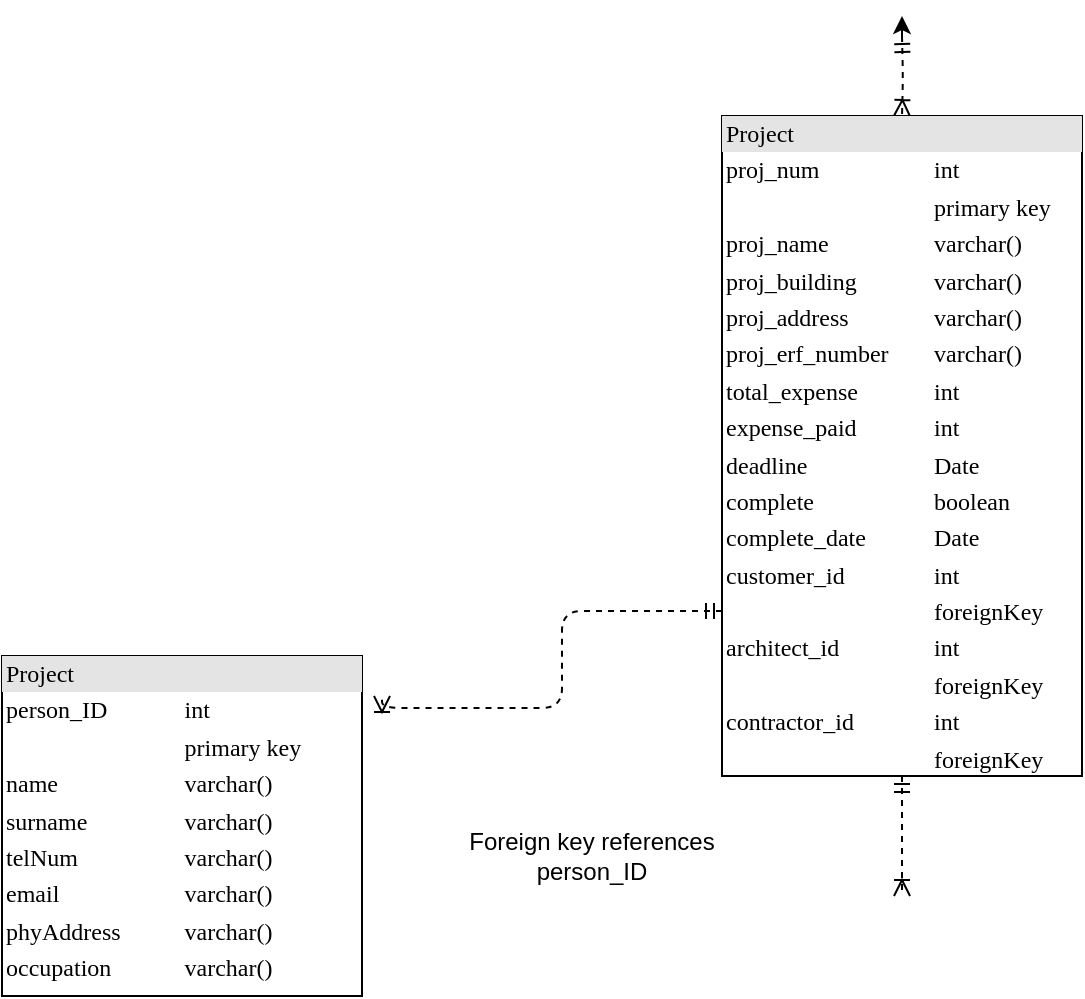 <mxfile version="23.1.2" type="device">
  <diagram name="Page-1" id="2ca16b54-16f6-2749-3443-fa8db7711227">
    <mxGraphModel dx="1290" dy="530" grid="1" gridSize="10" guides="1" tooltips="1" connect="1" arrows="1" fold="1" page="1" pageScale="1" pageWidth="1100" pageHeight="850" background="none" math="0" shadow="0">
      <root>
        <mxCell id="0" />
        <mxCell id="1" parent="0" />
        <mxCell id="2ed32ef02a7f4228-18" style="edgeStyle=orthogonalEdgeStyle;html=1;entryX=0.5;entryY=0;dashed=1;labelBackgroundColor=none;startArrow=ERmandOne;endArrow=ERoneToMany;fontFamily=Verdana;fontSize=12;align=left;" parent="1" target="2ed32ef02a7f4228-8" edge="1">
          <mxGeometry relative="1" as="geometry">
            <mxPoint x="550" y="250" as="sourcePoint" />
          </mxGeometry>
        </mxCell>
        <mxCell id="lQzPSuDx_fxkwPU9Tscb-1" style="edgeStyle=orthogonalEdgeStyle;rounded=0;orthogonalLoop=1;jettySize=auto;html=1;exitX=0.5;exitY=1;exitDx=0;exitDy=0;" edge="1" parent="1">
          <mxGeometry relative="1" as="geometry">
            <mxPoint x="550" y="240" as="targetPoint" />
            <mxPoint x="550" y="250" as="sourcePoint" />
          </mxGeometry>
        </mxCell>
        <mxCell id="2ed32ef02a7f4228-22" style="edgeStyle=orthogonalEdgeStyle;html=1;exitX=0;exitY=0.75;dashed=1;labelBackgroundColor=none;startArrow=ERmandOne;endArrow=ERoneToMany;fontFamily=Verdana;fontSize=12;align=left;" parent="1" source="2ed32ef02a7f4228-8" edge="1">
          <mxGeometry relative="1" as="geometry">
            <mxPoint x="290" y="580" as="targetPoint" />
            <Array as="points">
              <mxPoint x="380" y="538" />
              <mxPoint x="380" y="586" />
            </Array>
          </mxGeometry>
        </mxCell>
        <mxCell id="2ed32ef02a7f4228-17" style="edgeStyle=orthogonalEdgeStyle;html=1;entryX=0.5;entryY=0;labelBackgroundColor=none;startArrow=ERmandOne;endArrow=ERoneToMany;fontFamily=Verdana;fontSize=12;align=left;dashed=1;" parent="1" source="2ed32ef02a7f4228-8" edge="1">
          <mxGeometry relative="1" as="geometry">
            <mxPoint x="550" y="680" as="targetPoint" />
          </mxGeometry>
        </mxCell>
        <mxCell id="2ed32ef02a7f4228-8" value="&lt;div style=&quot;box-sizing: border-box ; width: 100% ; background: #e4e4e4 ; padding: 2px&quot;&gt;Project&lt;/div&gt;&lt;table style=&quot;width: 100% ; font-size: 1em&quot; cellpadding=&quot;2&quot; cellspacing=&quot;0&quot;&gt;&lt;tbody&gt;&lt;tr&gt;&lt;td&gt;proj_num&lt;/td&gt;&lt;td&gt;int&lt;/td&gt;&lt;/tr&gt;&lt;tr&gt;&lt;td&gt;&lt;br&gt;&lt;/td&gt;&lt;td&gt;primary key&lt;/td&gt;&lt;/tr&gt;&lt;tr&gt;&lt;td&gt;proj_name&lt;/td&gt;&lt;td&gt;varchar()&lt;/td&gt;&lt;/tr&gt;&lt;tr&gt;&lt;td&gt;proj_building&lt;/td&gt;&lt;td&gt;varchar()&lt;/td&gt;&lt;/tr&gt;&lt;tr&gt;&lt;td&gt;proj_address&lt;/td&gt;&lt;td&gt;varchar()&lt;/td&gt;&lt;/tr&gt;&lt;tr&gt;&lt;td&gt;proj_erf_number&lt;/td&gt;&lt;td&gt;varchar()&lt;/td&gt;&lt;/tr&gt;&lt;tr&gt;&lt;td&gt;total_expense&lt;/td&gt;&lt;td&gt;int&lt;/td&gt;&lt;/tr&gt;&lt;tr&gt;&lt;td&gt;expense_paid&lt;/td&gt;&lt;td&gt;int&lt;/td&gt;&lt;/tr&gt;&lt;tr&gt;&lt;td&gt;deadline&lt;/td&gt;&lt;td&gt;Date&lt;/td&gt;&lt;/tr&gt;&lt;tr&gt;&lt;td&gt;complete&lt;/td&gt;&lt;td&gt;boolean&lt;/td&gt;&lt;/tr&gt;&lt;tr&gt;&lt;td&gt;complete_date&lt;/td&gt;&lt;td&gt;Date&lt;/td&gt;&lt;/tr&gt;&lt;tr&gt;&lt;td&gt;customer_id&lt;/td&gt;&lt;td&gt;int&lt;/td&gt;&lt;/tr&gt;&lt;tr&gt;&lt;td&gt;&lt;br&gt;&lt;/td&gt;&lt;td&gt;foreignKey&lt;br&gt;&lt;/td&gt;&lt;/tr&gt;&lt;tr&gt;&lt;td&gt;architect_id&lt;/td&gt;&lt;td&gt;int&lt;/td&gt;&lt;/tr&gt;&lt;tr&gt;&lt;td&gt;&lt;br&gt;&lt;/td&gt;&lt;td&gt;foreignKey&lt;br&gt;&lt;/td&gt;&lt;/tr&gt;&lt;tr&gt;&lt;td&gt;contractor_id&lt;/td&gt;&lt;td&gt;int&lt;/td&gt;&lt;/tr&gt;&lt;tr&gt;&lt;td&gt;&lt;br&gt;&lt;/td&gt;&lt;td&gt;foreignKey&lt;br&gt;&lt;/td&gt;&lt;/tr&gt;&lt;/tbody&gt;&lt;/table&gt;" style="verticalAlign=top;align=left;overflow=fill;html=1;rounded=0;shadow=0;comic=0;labelBackgroundColor=none;strokeWidth=1;fontFamily=Verdana;fontSize=12" parent="1" vertex="1">
          <mxGeometry x="460" y="290" width="180" height="330" as="geometry" />
        </mxCell>
        <mxCell id="lQzPSuDx_fxkwPU9Tscb-2" value="&lt;div style=&quot;box-sizing: border-box ; width: 100% ; background: #e4e4e4 ; padding: 2px&quot;&gt;Project&lt;/div&gt;&lt;table style=&quot;width: 100% ; font-size: 1em&quot; cellpadding=&quot;2&quot; cellspacing=&quot;0&quot;&gt;&lt;tbody&gt;&lt;tr&gt;&lt;td&gt;person_ID&lt;/td&gt;&lt;td&gt;int&lt;/td&gt;&lt;/tr&gt;&lt;tr&gt;&lt;td&gt;&lt;br&gt;&lt;/td&gt;&lt;td&gt;primary key&lt;/td&gt;&lt;/tr&gt;&lt;tr&gt;&lt;td&gt;name&amp;nbsp;&lt;/td&gt;&lt;td&gt;varchar()&lt;/td&gt;&lt;/tr&gt;&lt;tr&gt;&lt;td&gt;surname&lt;/td&gt;&lt;td&gt;varchar()&lt;/td&gt;&lt;/tr&gt;&lt;tr&gt;&lt;td&gt;telNum&lt;/td&gt;&lt;td&gt;varchar()&lt;/td&gt;&lt;/tr&gt;&lt;tr&gt;&lt;td&gt;email&lt;/td&gt;&lt;td&gt;varchar()&lt;/td&gt;&lt;/tr&gt;&lt;tr&gt;&lt;td&gt;phyAddress&lt;/td&gt;&lt;td&gt;varchar()&lt;/td&gt;&lt;/tr&gt;&lt;tr&gt;&lt;td&gt;occupation&lt;/td&gt;&lt;td&gt;varchar()&lt;/td&gt;&lt;/tr&gt;&lt;tr&gt;&lt;td&gt;&lt;br&gt;&lt;/td&gt;&lt;td&gt;&lt;br&gt;&lt;/td&gt;&lt;/tr&gt;&lt;tr&gt;&lt;td&gt;&lt;br&gt;&lt;/td&gt;&lt;td&gt;&lt;br&gt;&lt;/td&gt;&lt;/tr&gt;&lt;tr&gt;&lt;td&gt;&lt;br&gt;&lt;/td&gt;&lt;td&gt;&lt;br&gt;&lt;/td&gt;&lt;/tr&gt;&lt;tr&gt;&lt;td&gt;&lt;br&gt;&lt;/td&gt;&lt;td&gt;&lt;br&gt;&lt;/td&gt;&lt;/tr&gt;&lt;tr&gt;&lt;td&gt;&lt;br&gt;&lt;/td&gt;&lt;td&gt;&lt;br&gt;&lt;/td&gt;&lt;/tr&gt;&lt;tr&gt;&lt;td&gt;&lt;br&gt;&lt;/td&gt;&lt;td&gt;&lt;br&gt;&lt;/td&gt;&lt;/tr&gt;&lt;tr&gt;&lt;td&gt;&lt;br&gt;&lt;/td&gt;&lt;td&gt;&lt;br&gt;&lt;/td&gt;&lt;/tr&gt;&lt;tr&gt;&lt;td&gt;&lt;br&gt;&lt;/td&gt;&lt;td&gt;&lt;br&gt;&lt;/td&gt;&lt;/tr&gt;&lt;tr&gt;&lt;td&gt;&lt;br&gt;&lt;/td&gt;&lt;td&gt;&lt;br&gt;&lt;/td&gt;&lt;/tr&gt;&lt;/tbody&gt;&lt;/table&gt;" style="verticalAlign=top;align=left;overflow=fill;html=1;rounded=0;shadow=0;comic=0;labelBackgroundColor=none;strokeWidth=1;fontFamily=Verdana;fontSize=12" vertex="1" parent="1">
          <mxGeometry x="100" y="560" width="180" height="170" as="geometry" />
        </mxCell>
        <mxCell id="lQzPSuDx_fxkwPU9Tscb-3" value="Foreign key references person_ID" style="text;html=1;strokeColor=none;fillColor=none;align=center;verticalAlign=middle;whiteSpace=wrap;rounded=0;" vertex="1" parent="1">
          <mxGeometry x="330" y="630" width="130" height="60" as="geometry" />
        </mxCell>
      </root>
    </mxGraphModel>
  </diagram>
</mxfile>
